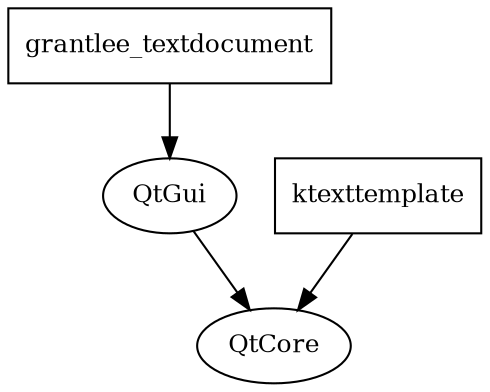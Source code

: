digraph GG {
  node [
    fontsize = "12"
  ];
  "node27" [ label="QtCore" shape="ellipse"];
  "node30" [ label="QtGui" shape="ellipse"];
  "node2" [ label="ktexttemplate" shape="polygon"];
  "node19" [ label="grantlee_textdocument" shape="polygon"];
  "node2" -> "node27"
  "node19" -> "node30"
  "node30" -> "node27"
}
